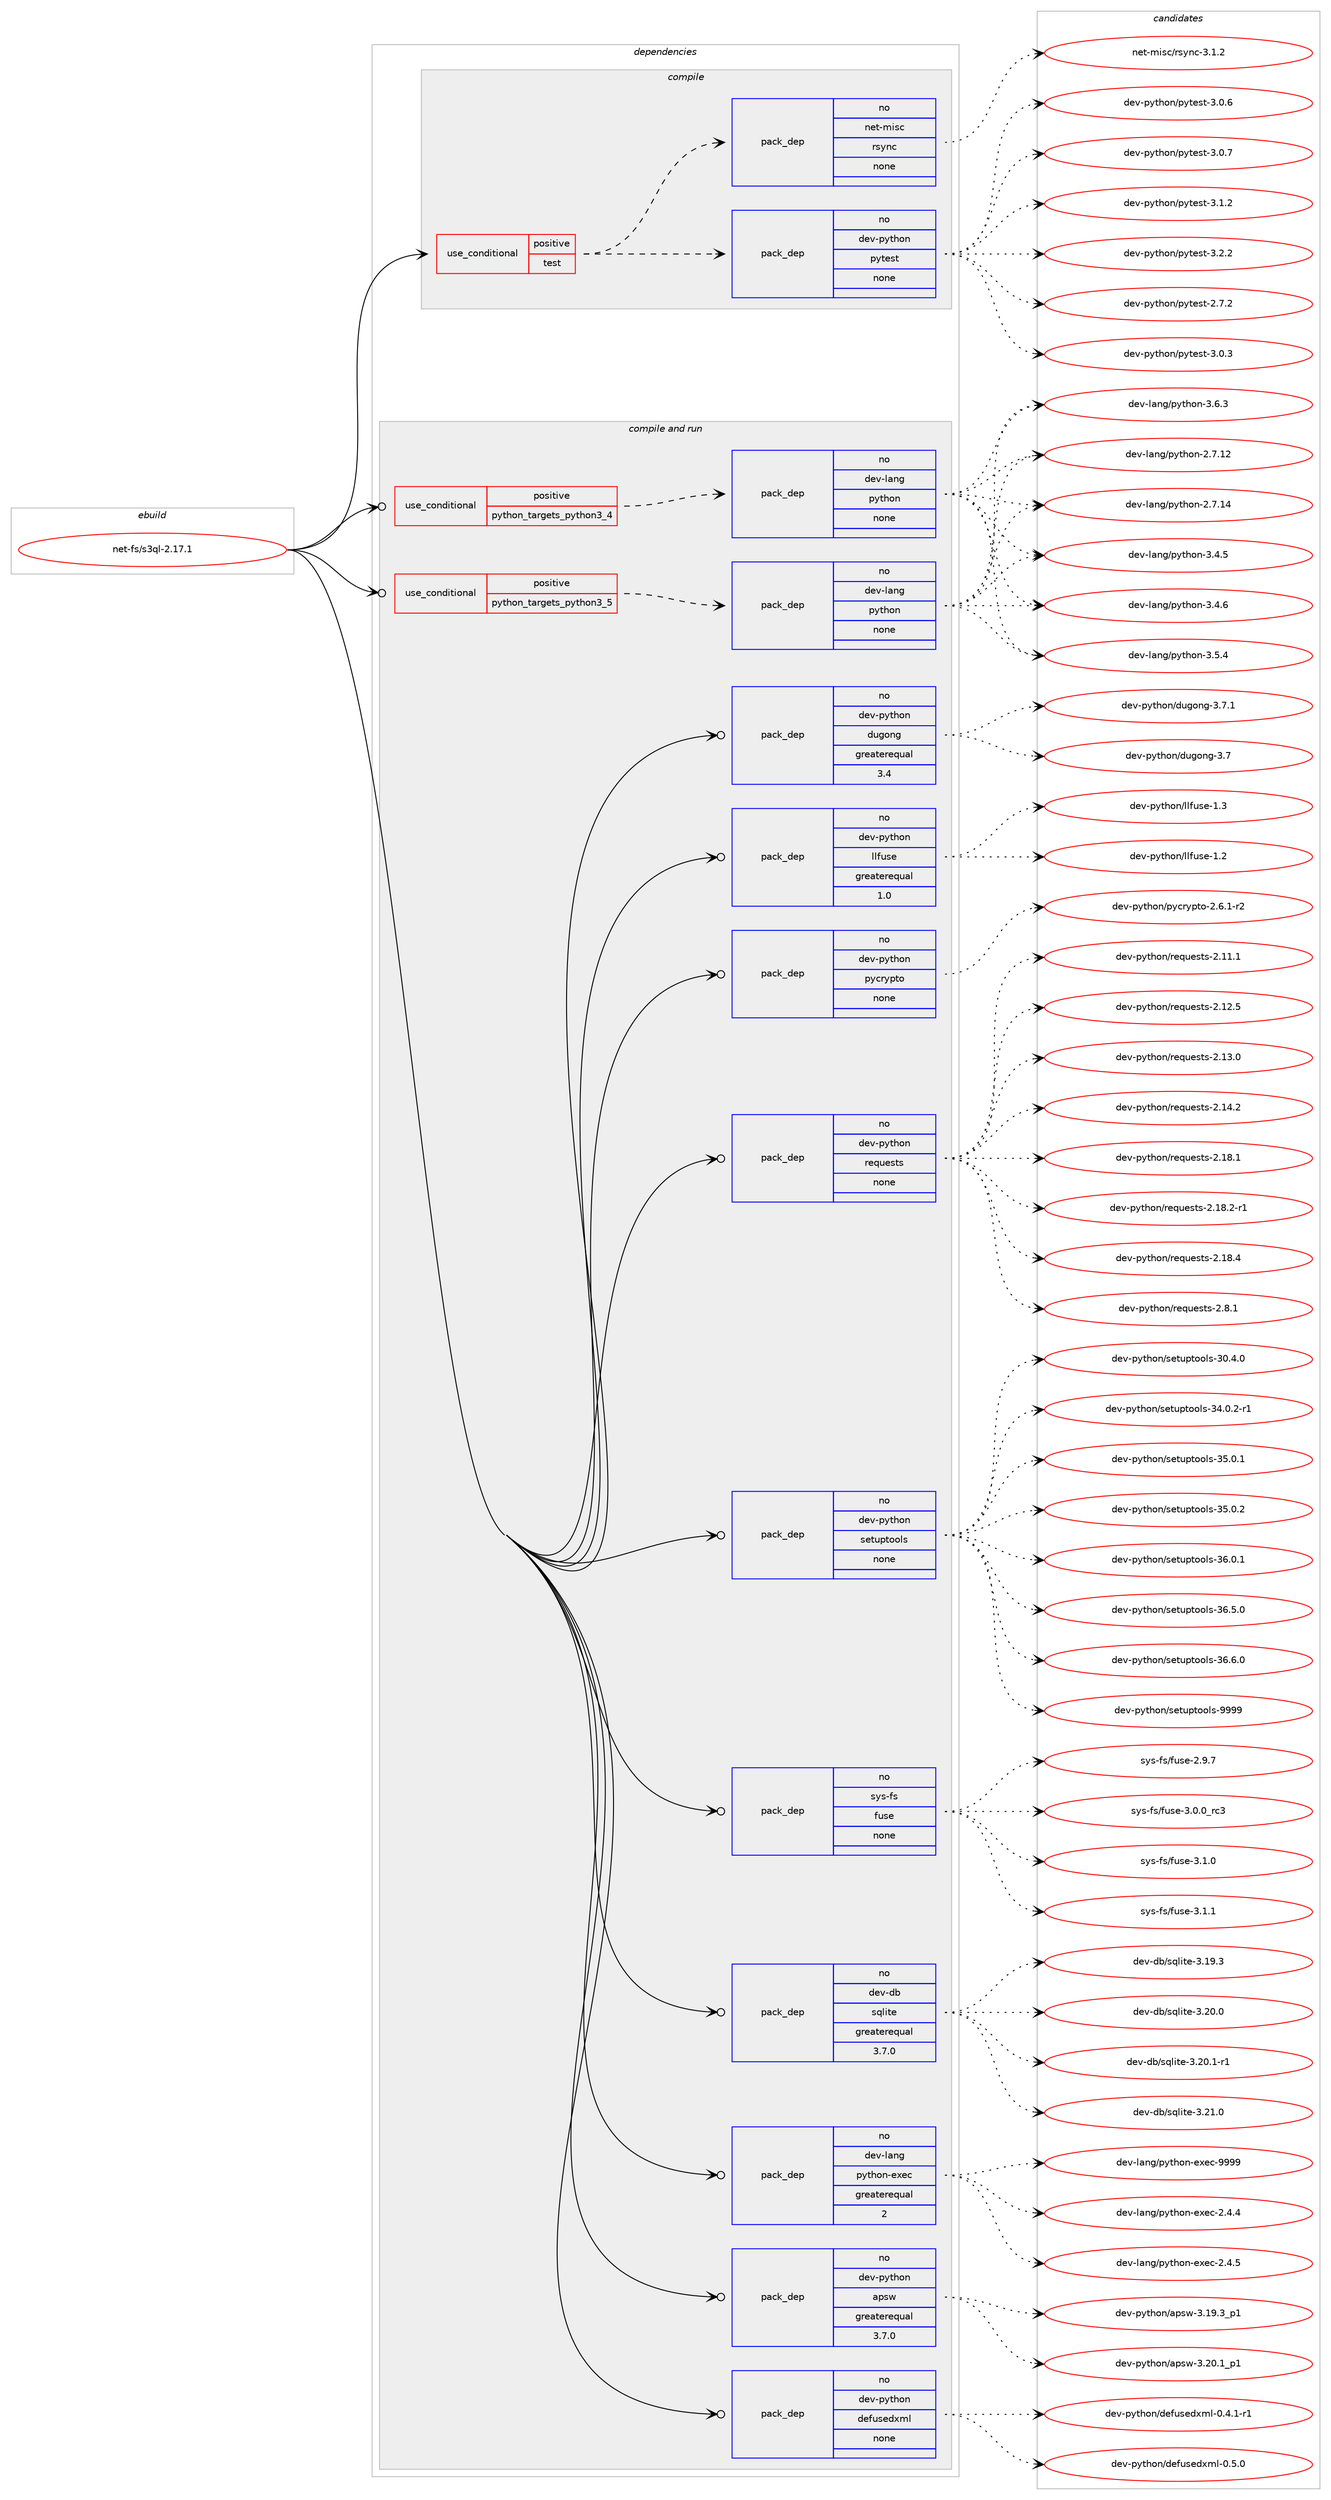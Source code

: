 digraph prolog {

# *************
# Graph options
# *************

newrank=true;
concentrate=true;
compound=true;
graph [rankdir=LR,fontname=Helvetica,fontsize=10,ranksep=1.5];#, ranksep=2.5, nodesep=0.2];
edge  [arrowhead=vee];
node  [fontname=Helvetica,fontsize=10];

# **********
# The ebuild
# **********

subgraph cluster_leftcol {
color=gray;
rank=same;
label=<<i>ebuild</i>>;
id [label="net-fs/s3ql-2.17.1", color=red, width=4, href="../net-fs/s3ql-2.17.1.svg"];
}

# ****************
# The dependencies
# ****************

subgraph cluster_midcol {
color=gray;
label=<<i>dependencies</i>>;
subgraph cluster_compile {
fillcolor="#eeeeee";
style=filled;
label=<<i>compile</i>>;
subgraph cond101456 {
dependency410181 [label=<<TABLE BORDER="0" CELLBORDER="1" CELLSPACING="0" CELLPADDING="4"><TR><TD ROWSPAN="3" CELLPADDING="10">use_conditional</TD></TR><TR><TD>positive</TD></TR><TR><TD>test</TD></TR></TABLE>>, shape=none, color=red];
subgraph pack301919 {
dependency410182 [label=<<TABLE BORDER="0" CELLBORDER="1" CELLSPACING="0" CELLPADDING="4" WIDTH="220"><TR><TD ROWSPAN="6" CELLPADDING="30">pack_dep</TD></TR><TR><TD WIDTH="110">no</TD></TR><TR><TD>dev-python</TD></TR><TR><TD>pytest</TD></TR><TR><TD>none</TD></TR><TR><TD></TD></TR></TABLE>>, shape=none, color=blue];
}
dependency410181:e -> dependency410182:w [weight=20,style="dashed",arrowhead="vee"];
subgraph pack301920 {
dependency410183 [label=<<TABLE BORDER="0" CELLBORDER="1" CELLSPACING="0" CELLPADDING="4" WIDTH="220"><TR><TD ROWSPAN="6" CELLPADDING="30">pack_dep</TD></TR><TR><TD WIDTH="110">no</TD></TR><TR><TD>net-misc</TD></TR><TR><TD>rsync</TD></TR><TR><TD>none</TD></TR><TR><TD></TD></TR></TABLE>>, shape=none, color=blue];
}
dependency410181:e -> dependency410183:w [weight=20,style="dashed",arrowhead="vee"];
}
id:e -> dependency410181:w [weight=20,style="solid",arrowhead="vee"];
}
subgraph cluster_compileandrun {
fillcolor="#eeeeee";
style=filled;
label=<<i>compile and run</i>>;
subgraph cond101457 {
dependency410184 [label=<<TABLE BORDER="0" CELLBORDER="1" CELLSPACING="0" CELLPADDING="4"><TR><TD ROWSPAN="3" CELLPADDING="10">use_conditional</TD></TR><TR><TD>positive</TD></TR><TR><TD>python_targets_python3_4</TD></TR></TABLE>>, shape=none, color=red];
subgraph pack301921 {
dependency410185 [label=<<TABLE BORDER="0" CELLBORDER="1" CELLSPACING="0" CELLPADDING="4" WIDTH="220"><TR><TD ROWSPAN="6" CELLPADDING="30">pack_dep</TD></TR><TR><TD WIDTH="110">no</TD></TR><TR><TD>dev-lang</TD></TR><TR><TD>python</TD></TR><TR><TD>none</TD></TR><TR><TD></TD></TR></TABLE>>, shape=none, color=blue];
}
dependency410184:e -> dependency410185:w [weight=20,style="dashed",arrowhead="vee"];
}
id:e -> dependency410184:w [weight=20,style="solid",arrowhead="odotvee"];
subgraph cond101458 {
dependency410186 [label=<<TABLE BORDER="0" CELLBORDER="1" CELLSPACING="0" CELLPADDING="4"><TR><TD ROWSPAN="3" CELLPADDING="10">use_conditional</TD></TR><TR><TD>positive</TD></TR><TR><TD>python_targets_python3_5</TD></TR></TABLE>>, shape=none, color=red];
subgraph pack301922 {
dependency410187 [label=<<TABLE BORDER="0" CELLBORDER="1" CELLSPACING="0" CELLPADDING="4" WIDTH="220"><TR><TD ROWSPAN="6" CELLPADDING="30">pack_dep</TD></TR><TR><TD WIDTH="110">no</TD></TR><TR><TD>dev-lang</TD></TR><TR><TD>python</TD></TR><TR><TD>none</TD></TR><TR><TD></TD></TR></TABLE>>, shape=none, color=blue];
}
dependency410186:e -> dependency410187:w [weight=20,style="dashed",arrowhead="vee"];
}
id:e -> dependency410186:w [weight=20,style="solid",arrowhead="odotvee"];
subgraph pack301923 {
dependency410188 [label=<<TABLE BORDER="0" CELLBORDER="1" CELLSPACING="0" CELLPADDING="4" WIDTH="220"><TR><TD ROWSPAN="6" CELLPADDING="30">pack_dep</TD></TR><TR><TD WIDTH="110">no</TD></TR><TR><TD>dev-db</TD></TR><TR><TD>sqlite</TD></TR><TR><TD>greaterequal</TD></TR><TR><TD>3.7.0</TD></TR></TABLE>>, shape=none, color=blue];
}
id:e -> dependency410188:w [weight=20,style="solid",arrowhead="odotvee"];
subgraph pack301924 {
dependency410189 [label=<<TABLE BORDER="0" CELLBORDER="1" CELLSPACING="0" CELLPADDING="4" WIDTH="220"><TR><TD ROWSPAN="6" CELLPADDING="30">pack_dep</TD></TR><TR><TD WIDTH="110">no</TD></TR><TR><TD>dev-lang</TD></TR><TR><TD>python-exec</TD></TR><TR><TD>greaterequal</TD></TR><TR><TD>2</TD></TR></TABLE>>, shape=none, color=blue];
}
id:e -> dependency410189:w [weight=20,style="solid",arrowhead="odotvee"];
subgraph pack301925 {
dependency410190 [label=<<TABLE BORDER="0" CELLBORDER="1" CELLSPACING="0" CELLPADDING="4" WIDTH="220"><TR><TD ROWSPAN="6" CELLPADDING="30">pack_dep</TD></TR><TR><TD WIDTH="110">no</TD></TR><TR><TD>dev-python</TD></TR><TR><TD>apsw</TD></TR><TR><TD>greaterequal</TD></TR><TR><TD>3.7.0</TD></TR></TABLE>>, shape=none, color=blue];
}
id:e -> dependency410190:w [weight=20,style="solid",arrowhead="odotvee"];
subgraph pack301926 {
dependency410191 [label=<<TABLE BORDER="0" CELLBORDER="1" CELLSPACING="0" CELLPADDING="4" WIDTH="220"><TR><TD ROWSPAN="6" CELLPADDING="30">pack_dep</TD></TR><TR><TD WIDTH="110">no</TD></TR><TR><TD>dev-python</TD></TR><TR><TD>defusedxml</TD></TR><TR><TD>none</TD></TR><TR><TD></TD></TR></TABLE>>, shape=none, color=blue];
}
id:e -> dependency410191:w [weight=20,style="solid",arrowhead="odotvee"];
subgraph pack301927 {
dependency410192 [label=<<TABLE BORDER="0" CELLBORDER="1" CELLSPACING="0" CELLPADDING="4" WIDTH="220"><TR><TD ROWSPAN="6" CELLPADDING="30">pack_dep</TD></TR><TR><TD WIDTH="110">no</TD></TR><TR><TD>dev-python</TD></TR><TR><TD>dugong</TD></TR><TR><TD>greaterequal</TD></TR><TR><TD>3.4</TD></TR></TABLE>>, shape=none, color=blue];
}
id:e -> dependency410192:w [weight=20,style="solid",arrowhead="odotvee"];
subgraph pack301928 {
dependency410193 [label=<<TABLE BORDER="0" CELLBORDER="1" CELLSPACING="0" CELLPADDING="4" WIDTH="220"><TR><TD ROWSPAN="6" CELLPADDING="30">pack_dep</TD></TR><TR><TD WIDTH="110">no</TD></TR><TR><TD>dev-python</TD></TR><TR><TD>llfuse</TD></TR><TR><TD>greaterequal</TD></TR><TR><TD>1.0</TD></TR></TABLE>>, shape=none, color=blue];
}
id:e -> dependency410193:w [weight=20,style="solid",arrowhead="odotvee"];
subgraph pack301929 {
dependency410194 [label=<<TABLE BORDER="0" CELLBORDER="1" CELLSPACING="0" CELLPADDING="4" WIDTH="220"><TR><TD ROWSPAN="6" CELLPADDING="30">pack_dep</TD></TR><TR><TD WIDTH="110">no</TD></TR><TR><TD>dev-python</TD></TR><TR><TD>pycrypto</TD></TR><TR><TD>none</TD></TR><TR><TD></TD></TR></TABLE>>, shape=none, color=blue];
}
id:e -> dependency410194:w [weight=20,style="solid",arrowhead="odotvee"];
subgraph pack301930 {
dependency410195 [label=<<TABLE BORDER="0" CELLBORDER="1" CELLSPACING="0" CELLPADDING="4" WIDTH="220"><TR><TD ROWSPAN="6" CELLPADDING="30">pack_dep</TD></TR><TR><TD WIDTH="110">no</TD></TR><TR><TD>dev-python</TD></TR><TR><TD>requests</TD></TR><TR><TD>none</TD></TR><TR><TD></TD></TR></TABLE>>, shape=none, color=blue];
}
id:e -> dependency410195:w [weight=20,style="solid",arrowhead="odotvee"];
subgraph pack301931 {
dependency410196 [label=<<TABLE BORDER="0" CELLBORDER="1" CELLSPACING="0" CELLPADDING="4" WIDTH="220"><TR><TD ROWSPAN="6" CELLPADDING="30">pack_dep</TD></TR><TR><TD WIDTH="110">no</TD></TR><TR><TD>dev-python</TD></TR><TR><TD>setuptools</TD></TR><TR><TD>none</TD></TR><TR><TD></TD></TR></TABLE>>, shape=none, color=blue];
}
id:e -> dependency410196:w [weight=20,style="solid",arrowhead="odotvee"];
subgraph pack301932 {
dependency410197 [label=<<TABLE BORDER="0" CELLBORDER="1" CELLSPACING="0" CELLPADDING="4" WIDTH="220"><TR><TD ROWSPAN="6" CELLPADDING="30">pack_dep</TD></TR><TR><TD WIDTH="110">no</TD></TR><TR><TD>sys-fs</TD></TR><TR><TD>fuse</TD></TR><TR><TD>none</TD></TR><TR><TD></TD></TR></TABLE>>, shape=none, color=blue];
}
id:e -> dependency410197:w [weight=20,style="solid",arrowhead="odotvee"];
}
subgraph cluster_run {
fillcolor="#eeeeee";
style=filled;
label=<<i>run</i>>;
}
}

# **************
# The candidates
# **************

subgraph cluster_choices {
rank=same;
color=gray;
label=<<i>candidates</i>>;

subgraph choice301919 {
color=black;
nodesep=1;
choice1001011184511212111610411111047112121116101115116455046554650 [label="dev-python/pytest-2.7.2", color=red, width=4,href="../dev-python/pytest-2.7.2.svg"];
choice1001011184511212111610411111047112121116101115116455146484651 [label="dev-python/pytest-3.0.3", color=red, width=4,href="../dev-python/pytest-3.0.3.svg"];
choice1001011184511212111610411111047112121116101115116455146484654 [label="dev-python/pytest-3.0.6", color=red, width=4,href="../dev-python/pytest-3.0.6.svg"];
choice1001011184511212111610411111047112121116101115116455146484655 [label="dev-python/pytest-3.0.7", color=red, width=4,href="../dev-python/pytest-3.0.7.svg"];
choice1001011184511212111610411111047112121116101115116455146494650 [label="dev-python/pytest-3.1.2", color=red, width=4,href="../dev-python/pytest-3.1.2.svg"];
choice1001011184511212111610411111047112121116101115116455146504650 [label="dev-python/pytest-3.2.2", color=red, width=4,href="../dev-python/pytest-3.2.2.svg"];
dependency410182:e -> choice1001011184511212111610411111047112121116101115116455046554650:w [style=dotted,weight="100"];
dependency410182:e -> choice1001011184511212111610411111047112121116101115116455146484651:w [style=dotted,weight="100"];
dependency410182:e -> choice1001011184511212111610411111047112121116101115116455146484654:w [style=dotted,weight="100"];
dependency410182:e -> choice1001011184511212111610411111047112121116101115116455146484655:w [style=dotted,weight="100"];
dependency410182:e -> choice1001011184511212111610411111047112121116101115116455146494650:w [style=dotted,weight="100"];
dependency410182:e -> choice1001011184511212111610411111047112121116101115116455146504650:w [style=dotted,weight="100"];
}
subgraph choice301920 {
color=black;
nodesep=1;
choice11010111645109105115994711411512111099455146494650 [label="net-misc/rsync-3.1.2", color=red, width=4,href="../net-misc/rsync-3.1.2.svg"];
dependency410183:e -> choice11010111645109105115994711411512111099455146494650:w [style=dotted,weight="100"];
}
subgraph choice301921 {
color=black;
nodesep=1;
choice10010111845108971101034711212111610411111045504655464950 [label="dev-lang/python-2.7.12", color=red, width=4,href="../dev-lang/python-2.7.12.svg"];
choice10010111845108971101034711212111610411111045504655464952 [label="dev-lang/python-2.7.14", color=red, width=4,href="../dev-lang/python-2.7.14.svg"];
choice100101118451089711010347112121116104111110455146524653 [label="dev-lang/python-3.4.5", color=red, width=4,href="../dev-lang/python-3.4.5.svg"];
choice100101118451089711010347112121116104111110455146524654 [label="dev-lang/python-3.4.6", color=red, width=4,href="../dev-lang/python-3.4.6.svg"];
choice100101118451089711010347112121116104111110455146534652 [label="dev-lang/python-3.5.4", color=red, width=4,href="../dev-lang/python-3.5.4.svg"];
choice100101118451089711010347112121116104111110455146544651 [label="dev-lang/python-3.6.3", color=red, width=4,href="../dev-lang/python-3.6.3.svg"];
dependency410185:e -> choice10010111845108971101034711212111610411111045504655464950:w [style=dotted,weight="100"];
dependency410185:e -> choice10010111845108971101034711212111610411111045504655464952:w [style=dotted,weight="100"];
dependency410185:e -> choice100101118451089711010347112121116104111110455146524653:w [style=dotted,weight="100"];
dependency410185:e -> choice100101118451089711010347112121116104111110455146524654:w [style=dotted,weight="100"];
dependency410185:e -> choice100101118451089711010347112121116104111110455146534652:w [style=dotted,weight="100"];
dependency410185:e -> choice100101118451089711010347112121116104111110455146544651:w [style=dotted,weight="100"];
}
subgraph choice301922 {
color=black;
nodesep=1;
choice10010111845108971101034711212111610411111045504655464950 [label="dev-lang/python-2.7.12", color=red, width=4,href="../dev-lang/python-2.7.12.svg"];
choice10010111845108971101034711212111610411111045504655464952 [label="dev-lang/python-2.7.14", color=red, width=4,href="../dev-lang/python-2.7.14.svg"];
choice100101118451089711010347112121116104111110455146524653 [label="dev-lang/python-3.4.5", color=red, width=4,href="../dev-lang/python-3.4.5.svg"];
choice100101118451089711010347112121116104111110455146524654 [label="dev-lang/python-3.4.6", color=red, width=4,href="../dev-lang/python-3.4.6.svg"];
choice100101118451089711010347112121116104111110455146534652 [label="dev-lang/python-3.5.4", color=red, width=4,href="../dev-lang/python-3.5.4.svg"];
choice100101118451089711010347112121116104111110455146544651 [label="dev-lang/python-3.6.3", color=red, width=4,href="../dev-lang/python-3.6.3.svg"];
dependency410187:e -> choice10010111845108971101034711212111610411111045504655464950:w [style=dotted,weight="100"];
dependency410187:e -> choice10010111845108971101034711212111610411111045504655464952:w [style=dotted,weight="100"];
dependency410187:e -> choice100101118451089711010347112121116104111110455146524653:w [style=dotted,weight="100"];
dependency410187:e -> choice100101118451089711010347112121116104111110455146524654:w [style=dotted,weight="100"];
dependency410187:e -> choice100101118451089711010347112121116104111110455146534652:w [style=dotted,weight="100"];
dependency410187:e -> choice100101118451089711010347112121116104111110455146544651:w [style=dotted,weight="100"];
}
subgraph choice301923 {
color=black;
nodesep=1;
choice10010111845100984711511310810511610145514649574651 [label="dev-db/sqlite-3.19.3", color=red, width=4,href="../dev-db/sqlite-3.19.3.svg"];
choice10010111845100984711511310810511610145514650484648 [label="dev-db/sqlite-3.20.0", color=red, width=4,href="../dev-db/sqlite-3.20.0.svg"];
choice100101118451009847115113108105116101455146504846494511449 [label="dev-db/sqlite-3.20.1-r1", color=red, width=4,href="../dev-db/sqlite-3.20.1-r1.svg"];
choice10010111845100984711511310810511610145514650494648 [label="dev-db/sqlite-3.21.0", color=red, width=4,href="../dev-db/sqlite-3.21.0.svg"];
dependency410188:e -> choice10010111845100984711511310810511610145514649574651:w [style=dotted,weight="100"];
dependency410188:e -> choice10010111845100984711511310810511610145514650484648:w [style=dotted,weight="100"];
dependency410188:e -> choice100101118451009847115113108105116101455146504846494511449:w [style=dotted,weight="100"];
dependency410188:e -> choice10010111845100984711511310810511610145514650494648:w [style=dotted,weight="100"];
}
subgraph choice301924 {
color=black;
nodesep=1;
choice1001011184510897110103471121211161041111104510112010199455046524652 [label="dev-lang/python-exec-2.4.4", color=red, width=4,href="../dev-lang/python-exec-2.4.4.svg"];
choice1001011184510897110103471121211161041111104510112010199455046524653 [label="dev-lang/python-exec-2.4.5", color=red, width=4,href="../dev-lang/python-exec-2.4.5.svg"];
choice10010111845108971101034711212111610411111045101120101994557575757 [label="dev-lang/python-exec-9999", color=red, width=4,href="../dev-lang/python-exec-9999.svg"];
dependency410189:e -> choice1001011184510897110103471121211161041111104510112010199455046524652:w [style=dotted,weight="100"];
dependency410189:e -> choice1001011184510897110103471121211161041111104510112010199455046524653:w [style=dotted,weight="100"];
dependency410189:e -> choice10010111845108971101034711212111610411111045101120101994557575757:w [style=dotted,weight="100"];
}
subgraph choice301925 {
color=black;
nodesep=1;
choice100101118451121211161041111104797112115119455146495746519511249 [label="dev-python/apsw-3.19.3_p1", color=red, width=4,href="../dev-python/apsw-3.19.3_p1.svg"];
choice100101118451121211161041111104797112115119455146504846499511249 [label="dev-python/apsw-3.20.1_p1", color=red, width=4,href="../dev-python/apsw-3.20.1_p1.svg"];
dependency410190:e -> choice100101118451121211161041111104797112115119455146495746519511249:w [style=dotted,weight="100"];
dependency410190:e -> choice100101118451121211161041111104797112115119455146504846499511249:w [style=dotted,weight="100"];
}
subgraph choice301926 {
color=black;
nodesep=1;
choice10010111845112121116104111110471001011021171151011001201091084548465246494511449 [label="dev-python/defusedxml-0.4.1-r1", color=red, width=4,href="../dev-python/defusedxml-0.4.1-r1.svg"];
choice1001011184511212111610411111047100101102117115101100120109108454846534648 [label="dev-python/defusedxml-0.5.0", color=red, width=4,href="../dev-python/defusedxml-0.5.0.svg"];
dependency410191:e -> choice10010111845112121116104111110471001011021171151011001201091084548465246494511449:w [style=dotted,weight="100"];
dependency410191:e -> choice1001011184511212111610411111047100101102117115101100120109108454846534648:w [style=dotted,weight="100"];
}
subgraph choice301927 {
color=black;
nodesep=1;
choice100101118451121211161041111104710011710311111010345514655 [label="dev-python/dugong-3.7", color=red, width=4,href="../dev-python/dugong-3.7.svg"];
choice1001011184511212111610411111047100117103111110103455146554649 [label="dev-python/dugong-3.7.1", color=red, width=4,href="../dev-python/dugong-3.7.1.svg"];
dependency410192:e -> choice100101118451121211161041111104710011710311111010345514655:w [style=dotted,weight="100"];
dependency410192:e -> choice1001011184511212111610411111047100117103111110103455146554649:w [style=dotted,weight="100"];
}
subgraph choice301928 {
color=black;
nodesep=1;
choice100101118451121211161041111104710810810211711510145494650 [label="dev-python/llfuse-1.2", color=red, width=4,href="../dev-python/llfuse-1.2.svg"];
choice100101118451121211161041111104710810810211711510145494651 [label="dev-python/llfuse-1.3", color=red, width=4,href="../dev-python/llfuse-1.3.svg"];
dependency410193:e -> choice100101118451121211161041111104710810810211711510145494650:w [style=dotted,weight="100"];
dependency410193:e -> choice100101118451121211161041111104710810810211711510145494651:w [style=dotted,weight="100"];
}
subgraph choice301929 {
color=black;
nodesep=1;
choice1001011184511212111610411111047112121991141211121161114550465446494511450 [label="dev-python/pycrypto-2.6.1-r2", color=red, width=4,href="../dev-python/pycrypto-2.6.1-r2.svg"];
dependency410194:e -> choice1001011184511212111610411111047112121991141211121161114550465446494511450:w [style=dotted,weight="100"];
}
subgraph choice301930 {
color=black;
nodesep=1;
choice100101118451121211161041111104711410111311710111511611545504649494649 [label="dev-python/requests-2.11.1", color=red, width=4,href="../dev-python/requests-2.11.1.svg"];
choice100101118451121211161041111104711410111311710111511611545504649504653 [label="dev-python/requests-2.12.5", color=red, width=4,href="../dev-python/requests-2.12.5.svg"];
choice100101118451121211161041111104711410111311710111511611545504649514648 [label="dev-python/requests-2.13.0", color=red, width=4,href="../dev-python/requests-2.13.0.svg"];
choice100101118451121211161041111104711410111311710111511611545504649524650 [label="dev-python/requests-2.14.2", color=red, width=4,href="../dev-python/requests-2.14.2.svg"];
choice100101118451121211161041111104711410111311710111511611545504649564649 [label="dev-python/requests-2.18.1", color=red, width=4,href="../dev-python/requests-2.18.1.svg"];
choice1001011184511212111610411111047114101113117101115116115455046495646504511449 [label="dev-python/requests-2.18.2-r1", color=red, width=4,href="../dev-python/requests-2.18.2-r1.svg"];
choice100101118451121211161041111104711410111311710111511611545504649564652 [label="dev-python/requests-2.18.4", color=red, width=4,href="../dev-python/requests-2.18.4.svg"];
choice1001011184511212111610411111047114101113117101115116115455046564649 [label="dev-python/requests-2.8.1", color=red, width=4,href="../dev-python/requests-2.8.1.svg"];
dependency410195:e -> choice100101118451121211161041111104711410111311710111511611545504649494649:w [style=dotted,weight="100"];
dependency410195:e -> choice100101118451121211161041111104711410111311710111511611545504649504653:w [style=dotted,weight="100"];
dependency410195:e -> choice100101118451121211161041111104711410111311710111511611545504649514648:w [style=dotted,weight="100"];
dependency410195:e -> choice100101118451121211161041111104711410111311710111511611545504649524650:w [style=dotted,weight="100"];
dependency410195:e -> choice100101118451121211161041111104711410111311710111511611545504649564649:w [style=dotted,weight="100"];
dependency410195:e -> choice1001011184511212111610411111047114101113117101115116115455046495646504511449:w [style=dotted,weight="100"];
dependency410195:e -> choice100101118451121211161041111104711410111311710111511611545504649564652:w [style=dotted,weight="100"];
dependency410195:e -> choice1001011184511212111610411111047114101113117101115116115455046564649:w [style=dotted,weight="100"];
}
subgraph choice301931 {
color=black;
nodesep=1;
choice100101118451121211161041111104711510111611711211611111110811545514846524648 [label="dev-python/setuptools-30.4.0", color=red, width=4,href="../dev-python/setuptools-30.4.0.svg"];
choice1001011184511212111610411111047115101116117112116111111108115455152464846504511449 [label="dev-python/setuptools-34.0.2-r1", color=red, width=4,href="../dev-python/setuptools-34.0.2-r1.svg"];
choice100101118451121211161041111104711510111611711211611111110811545515346484649 [label="dev-python/setuptools-35.0.1", color=red, width=4,href="../dev-python/setuptools-35.0.1.svg"];
choice100101118451121211161041111104711510111611711211611111110811545515346484650 [label="dev-python/setuptools-35.0.2", color=red, width=4,href="../dev-python/setuptools-35.0.2.svg"];
choice100101118451121211161041111104711510111611711211611111110811545515446484649 [label="dev-python/setuptools-36.0.1", color=red, width=4,href="../dev-python/setuptools-36.0.1.svg"];
choice100101118451121211161041111104711510111611711211611111110811545515446534648 [label="dev-python/setuptools-36.5.0", color=red, width=4,href="../dev-python/setuptools-36.5.0.svg"];
choice100101118451121211161041111104711510111611711211611111110811545515446544648 [label="dev-python/setuptools-36.6.0", color=red, width=4,href="../dev-python/setuptools-36.6.0.svg"];
choice10010111845112121116104111110471151011161171121161111111081154557575757 [label="dev-python/setuptools-9999", color=red, width=4,href="../dev-python/setuptools-9999.svg"];
dependency410196:e -> choice100101118451121211161041111104711510111611711211611111110811545514846524648:w [style=dotted,weight="100"];
dependency410196:e -> choice1001011184511212111610411111047115101116117112116111111108115455152464846504511449:w [style=dotted,weight="100"];
dependency410196:e -> choice100101118451121211161041111104711510111611711211611111110811545515346484649:w [style=dotted,weight="100"];
dependency410196:e -> choice100101118451121211161041111104711510111611711211611111110811545515346484650:w [style=dotted,weight="100"];
dependency410196:e -> choice100101118451121211161041111104711510111611711211611111110811545515446484649:w [style=dotted,weight="100"];
dependency410196:e -> choice100101118451121211161041111104711510111611711211611111110811545515446534648:w [style=dotted,weight="100"];
dependency410196:e -> choice100101118451121211161041111104711510111611711211611111110811545515446544648:w [style=dotted,weight="100"];
dependency410196:e -> choice10010111845112121116104111110471151011161171121161111111081154557575757:w [style=dotted,weight="100"];
}
subgraph choice301932 {
color=black;
nodesep=1;
choice1151211154510211547102117115101455046574655 [label="sys-fs/fuse-2.9.7", color=red, width=4,href="../sys-fs/fuse-2.9.7.svg"];
choice1151211154510211547102117115101455146484648951149951 [label="sys-fs/fuse-3.0.0_rc3", color=red, width=4,href="../sys-fs/fuse-3.0.0_rc3.svg"];
choice1151211154510211547102117115101455146494648 [label="sys-fs/fuse-3.1.0", color=red, width=4,href="../sys-fs/fuse-3.1.0.svg"];
choice1151211154510211547102117115101455146494649 [label="sys-fs/fuse-3.1.1", color=red, width=4,href="../sys-fs/fuse-3.1.1.svg"];
dependency410197:e -> choice1151211154510211547102117115101455046574655:w [style=dotted,weight="100"];
dependency410197:e -> choice1151211154510211547102117115101455146484648951149951:w [style=dotted,weight="100"];
dependency410197:e -> choice1151211154510211547102117115101455146494648:w [style=dotted,weight="100"];
dependency410197:e -> choice1151211154510211547102117115101455146494649:w [style=dotted,weight="100"];
}
}

}
